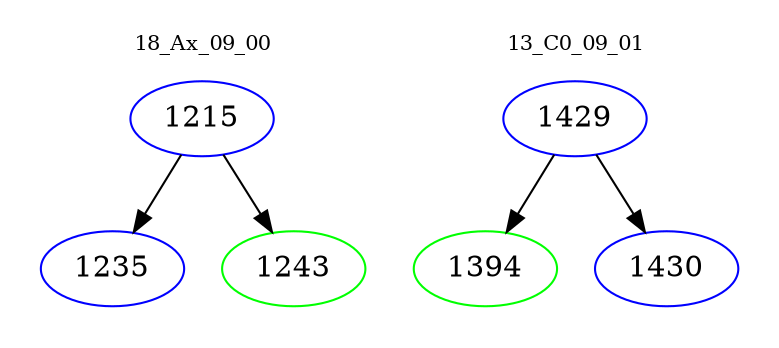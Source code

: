 digraph{
subgraph cluster_0 {
color = white
label = "18_Ax_09_00";
fontsize=10;
T0_1215 [label="1215", color="blue"]
T0_1215 -> T0_1235 [color="black"]
T0_1235 [label="1235", color="blue"]
T0_1215 -> T0_1243 [color="black"]
T0_1243 [label="1243", color="green"]
}
subgraph cluster_1 {
color = white
label = "13_C0_09_01";
fontsize=10;
T1_1429 [label="1429", color="blue"]
T1_1429 -> T1_1394 [color="black"]
T1_1394 [label="1394", color="green"]
T1_1429 -> T1_1430 [color="black"]
T1_1430 [label="1430", color="blue"]
}
}
